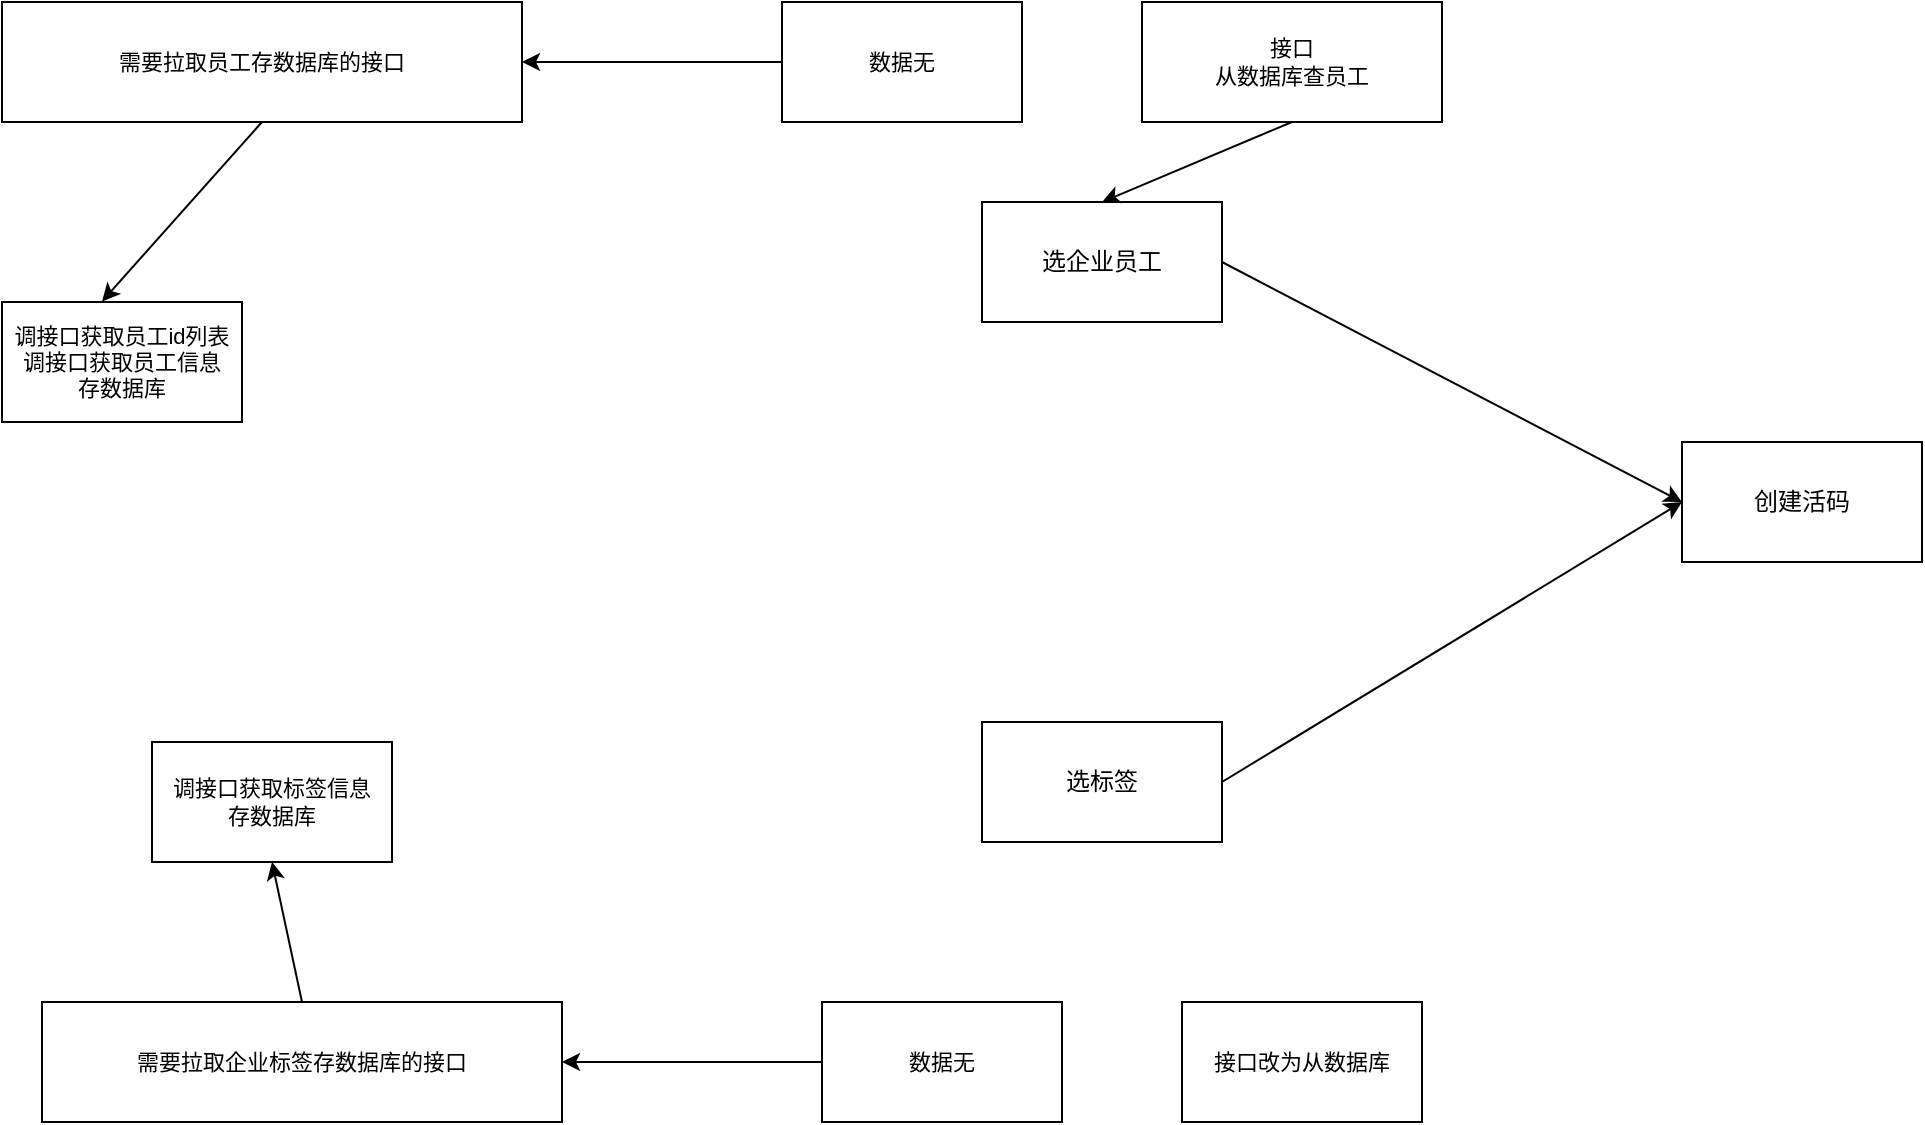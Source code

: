 <mxfile version="26.2.15">
  <diagram name="第 1 页" id="i-7IbfOwwsvnlO04OGHW">
    <mxGraphModel dx="1276" dy="711" grid="1" gridSize="10" guides="1" tooltips="1" connect="1" arrows="1" fold="1" page="1" pageScale="1" pageWidth="2339" pageHeight="3300" math="0" shadow="0">
      <root>
        <mxCell id="0" />
        <mxCell id="1" parent="0" />
        <mxCell id="V_mSB2q5w9emiByuniNN-1" value="创建活码" style="rounded=0;whiteSpace=wrap;html=1;" vertex="1" parent="1">
          <mxGeometry x="990" y="300" width="120" height="60" as="geometry" />
        </mxCell>
        <mxCell id="V_mSB2q5w9emiByuniNN-5" style="edgeStyle=none;shape=connector;rounded=0;orthogonalLoop=1;jettySize=auto;html=1;exitX=1;exitY=0.5;exitDx=0;exitDy=0;strokeColor=default;align=center;verticalAlign=middle;fontFamily=Helvetica;fontSize=11;fontColor=default;labelBackgroundColor=default;endArrow=classic;" edge="1" parent="1" source="V_mSB2q5w9emiByuniNN-2">
          <mxGeometry relative="1" as="geometry">
            <mxPoint x="990" y="330" as="targetPoint" />
          </mxGeometry>
        </mxCell>
        <mxCell id="V_mSB2q5w9emiByuniNN-2" value="选标签" style="rounded=0;whiteSpace=wrap;html=1;" vertex="1" parent="1">
          <mxGeometry x="640" y="440" width="120" height="60" as="geometry" />
        </mxCell>
        <mxCell id="V_mSB2q5w9emiByuniNN-4" style="rounded=0;orthogonalLoop=1;jettySize=auto;html=1;exitX=1;exitY=0.5;exitDx=0;exitDy=0;entryX=0;entryY=0.5;entryDx=0;entryDy=0;" edge="1" parent="1" source="V_mSB2q5w9emiByuniNN-3" target="V_mSB2q5w9emiByuniNN-1">
          <mxGeometry relative="1" as="geometry" />
        </mxCell>
        <mxCell id="V_mSB2q5w9emiByuniNN-3" value="选企业员工" style="rounded=0;whiteSpace=wrap;html=1;" vertex="1" parent="1">
          <mxGeometry x="640" y="180" width="120" height="60" as="geometry" />
        </mxCell>
        <mxCell id="V_mSB2q5w9emiByuniNN-6" value="接口改为从数据库" style="rounded=0;whiteSpace=wrap;html=1;fontFamily=Helvetica;fontSize=11;fontColor=default;labelBackgroundColor=default;" vertex="1" parent="1">
          <mxGeometry x="740" y="580" width="120" height="60" as="geometry" />
        </mxCell>
        <mxCell id="V_mSB2q5w9emiByuniNN-13" style="edgeStyle=none;shape=connector;rounded=0;orthogonalLoop=1;jettySize=auto;html=1;exitX=0;exitY=0.5;exitDx=0;exitDy=0;entryX=1;entryY=0.5;entryDx=0;entryDy=0;strokeColor=default;align=center;verticalAlign=middle;fontFamily=Helvetica;fontSize=11;fontColor=default;labelBackgroundColor=default;endArrow=classic;" edge="1" parent="1" source="V_mSB2q5w9emiByuniNN-7" target="V_mSB2q5w9emiByuniNN-12">
          <mxGeometry relative="1" as="geometry" />
        </mxCell>
        <mxCell id="V_mSB2q5w9emiByuniNN-7" value="数据无" style="rounded=0;whiteSpace=wrap;html=1;fontFamily=Helvetica;fontSize=11;fontColor=default;labelBackgroundColor=default;" vertex="1" parent="1">
          <mxGeometry x="560" y="580" width="120" height="60" as="geometry" />
        </mxCell>
        <mxCell id="V_mSB2q5w9emiByuniNN-19" style="edgeStyle=none;shape=connector;rounded=0;orthogonalLoop=1;jettySize=auto;html=1;exitX=0.5;exitY=1;exitDx=0;exitDy=0;entryX=0.5;entryY=0;entryDx=0;entryDy=0;strokeColor=default;align=center;verticalAlign=middle;fontFamily=Helvetica;fontSize=11;fontColor=default;labelBackgroundColor=default;endArrow=classic;" edge="1" parent="1" source="V_mSB2q5w9emiByuniNN-8" target="V_mSB2q5w9emiByuniNN-3">
          <mxGeometry relative="1" as="geometry" />
        </mxCell>
        <mxCell id="V_mSB2q5w9emiByuniNN-8" value="接口&lt;div&gt;从数据库查员工&lt;/div&gt;" style="rounded=0;whiteSpace=wrap;html=1;fontFamily=Helvetica;fontSize=11;fontColor=default;labelBackgroundColor=default;" vertex="1" parent="1">
          <mxGeometry x="720" y="80" width="150" height="60" as="geometry" />
        </mxCell>
        <mxCell id="V_mSB2q5w9emiByuniNN-11" style="edgeStyle=none;shape=connector;rounded=0;orthogonalLoop=1;jettySize=auto;html=1;exitX=0;exitY=0.5;exitDx=0;exitDy=0;entryX=1;entryY=0.5;entryDx=0;entryDy=0;strokeColor=default;align=center;verticalAlign=middle;fontFamily=Helvetica;fontSize=11;fontColor=default;labelBackgroundColor=default;endArrow=classic;" edge="1" parent="1" source="V_mSB2q5w9emiByuniNN-9" target="V_mSB2q5w9emiByuniNN-10">
          <mxGeometry relative="1" as="geometry" />
        </mxCell>
        <mxCell id="V_mSB2q5w9emiByuniNN-9" value="数据无" style="rounded=0;whiteSpace=wrap;html=1;fontFamily=Helvetica;fontSize=11;fontColor=default;labelBackgroundColor=default;" vertex="1" parent="1">
          <mxGeometry x="540" y="80" width="120" height="60" as="geometry" />
        </mxCell>
        <mxCell id="V_mSB2q5w9emiByuniNN-10" value="需要拉取员工存数据库的接口" style="rounded=0;whiteSpace=wrap;html=1;fontFamily=Helvetica;fontSize=11;fontColor=default;labelBackgroundColor=default;" vertex="1" parent="1">
          <mxGeometry x="150" y="80" width="260" height="60" as="geometry" />
        </mxCell>
        <mxCell id="V_mSB2q5w9emiByuniNN-18" style="edgeStyle=none;shape=connector;rounded=0;orthogonalLoop=1;jettySize=auto;html=1;exitX=0.5;exitY=0;exitDx=0;exitDy=0;entryX=0.5;entryY=1;entryDx=0;entryDy=0;strokeColor=default;align=center;verticalAlign=middle;fontFamily=Helvetica;fontSize=11;fontColor=default;labelBackgroundColor=default;endArrow=classic;" edge="1" parent="1" source="V_mSB2q5w9emiByuniNN-12" target="V_mSB2q5w9emiByuniNN-16">
          <mxGeometry relative="1" as="geometry" />
        </mxCell>
        <mxCell id="V_mSB2q5w9emiByuniNN-12" value="需要拉取企业标签存数据库的接口" style="rounded=0;whiteSpace=wrap;html=1;fontFamily=Helvetica;fontSize=11;fontColor=default;labelBackgroundColor=default;" vertex="1" parent="1">
          <mxGeometry x="170" y="580" width="260" height="60" as="geometry" />
        </mxCell>
        <mxCell id="V_mSB2q5w9emiByuniNN-14" value="调接口获取员工id列表&lt;div&gt;调接口获取员工信息&lt;/div&gt;&lt;div&gt;存数据库&lt;/div&gt;" style="rounded=0;whiteSpace=wrap;html=1;fontFamily=Helvetica;fontSize=11;fontColor=default;labelBackgroundColor=default;" vertex="1" parent="1">
          <mxGeometry x="150" y="230" width="120" height="60" as="geometry" />
        </mxCell>
        <mxCell id="V_mSB2q5w9emiByuniNN-15" style="edgeStyle=none;shape=connector;rounded=0;orthogonalLoop=1;jettySize=auto;html=1;exitX=0.5;exitY=1;exitDx=0;exitDy=0;entryX=0.417;entryY=-0.005;entryDx=0;entryDy=0;entryPerimeter=0;strokeColor=default;align=center;verticalAlign=middle;fontFamily=Helvetica;fontSize=11;fontColor=default;labelBackgroundColor=default;endArrow=classic;" edge="1" parent="1" source="V_mSB2q5w9emiByuniNN-10" target="V_mSB2q5w9emiByuniNN-14">
          <mxGeometry relative="1" as="geometry" />
        </mxCell>
        <mxCell id="V_mSB2q5w9emiByuniNN-16" value="&lt;span style=&quot;background-color: light-dark(#ffffff, var(--ge-dark-color, #121212)); color: light-dark(rgb(0, 0, 0), rgb(255, 255, 255));&quot;&gt;调接口获取标签信息&lt;/span&gt;&lt;div&gt;存数据库&lt;/div&gt;" style="rounded=0;whiteSpace=wrap;html=1;fontFamily=Helvetica;fontSize=11;fontColor=default;labelBackgroundColor=default;" vertex="1" parent="1">
          <mxGeometry x="225" y="450" width="120" height="60" as="geometry" />
        </mxCell>
      </root>
    </mxGraphModel>
  </diagram>
</mxfile>
